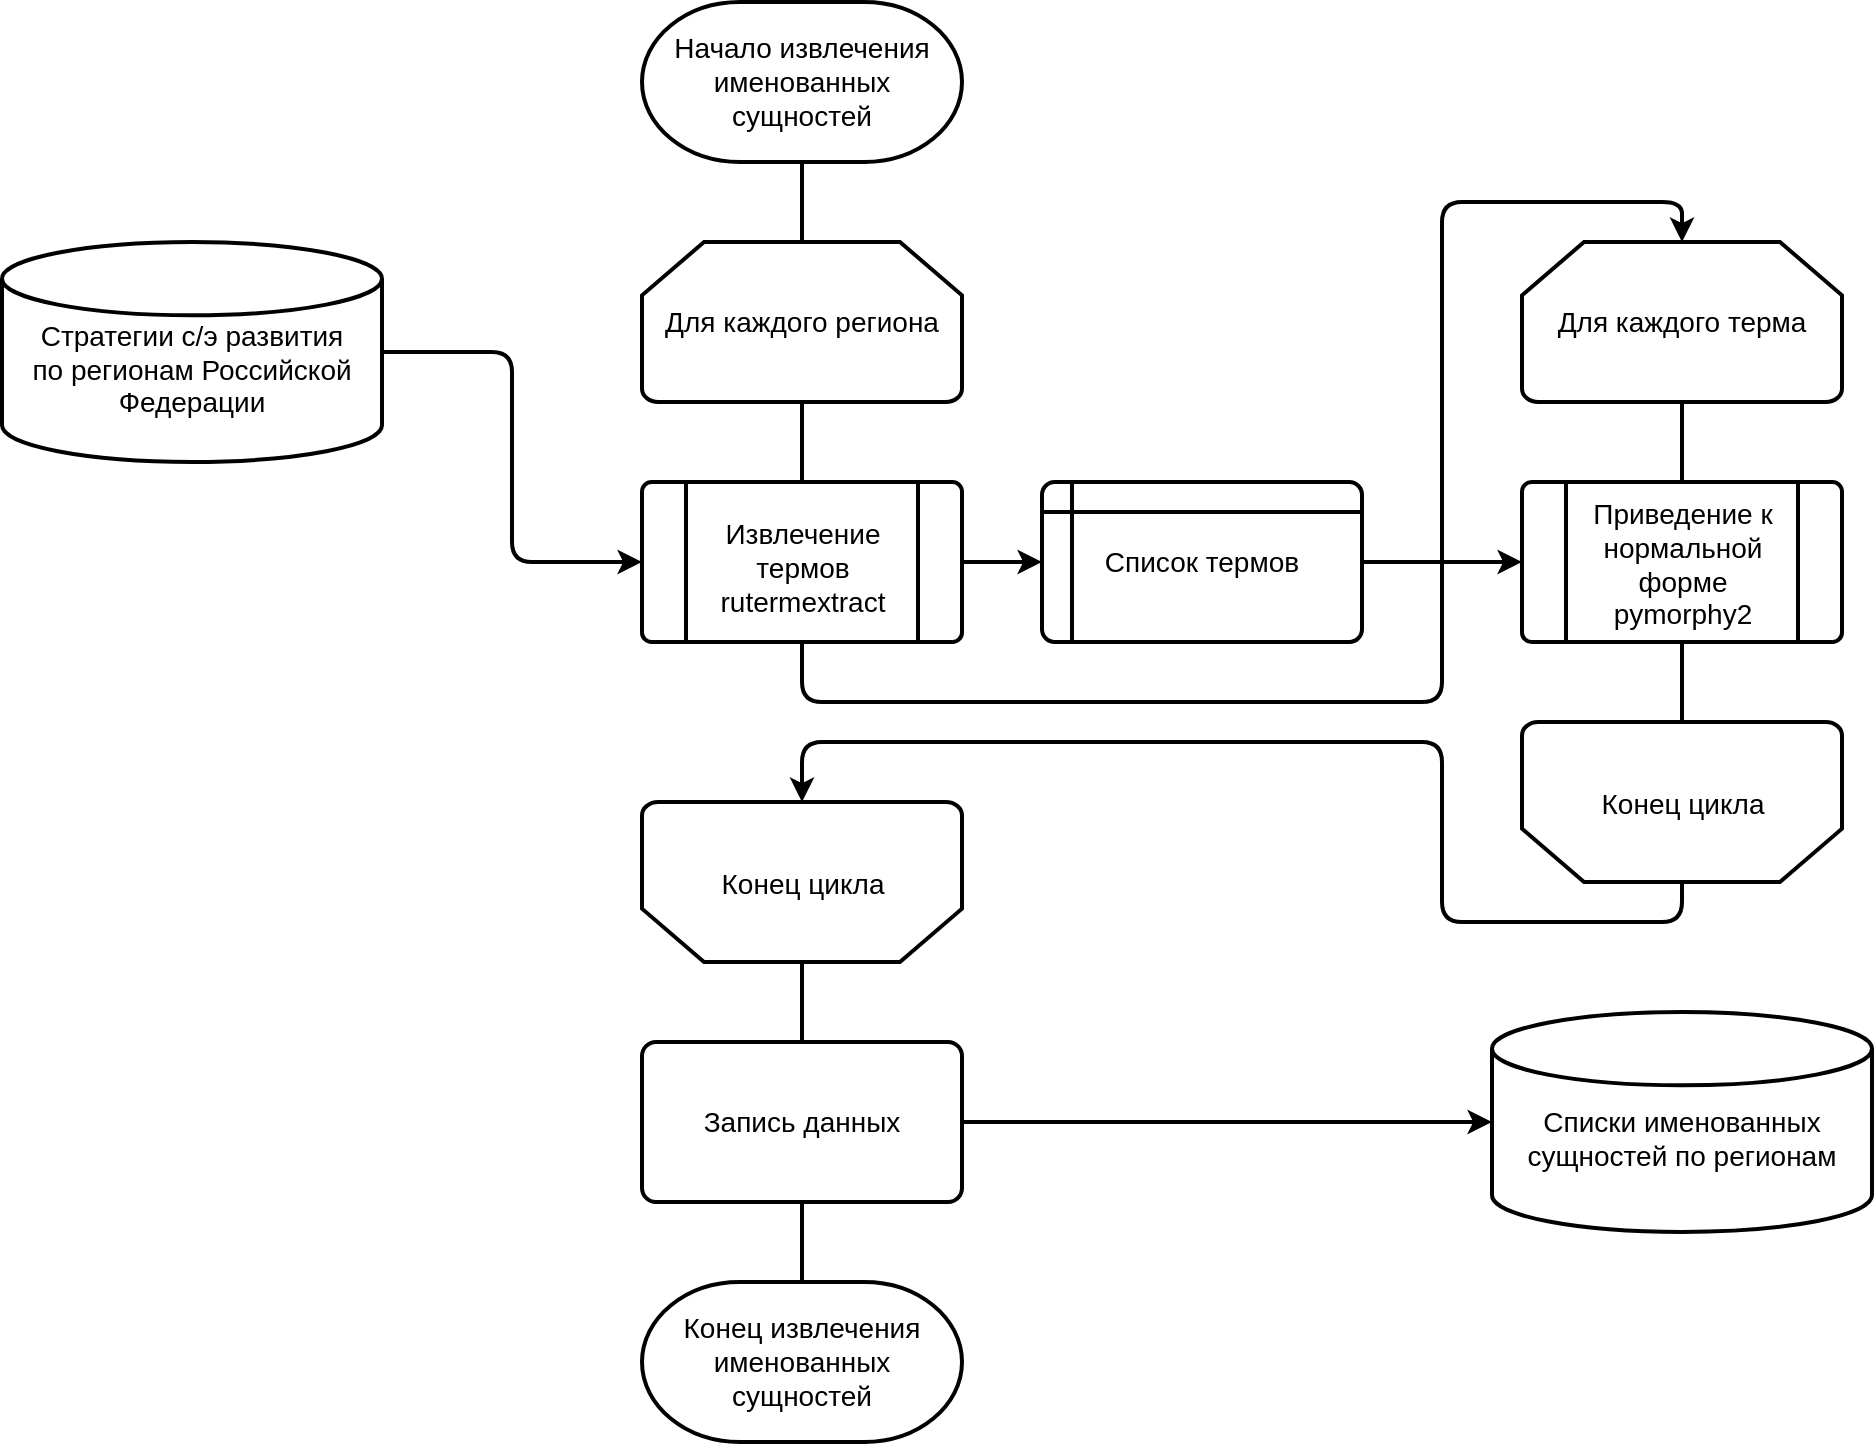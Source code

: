 <mxGraphModel dx="2858" dy="1096" grid="1" gridSize="10" guides="1" tooltips="1" connect="1" arrows="1" fold="1" page="1" pageScale="1" pageWidth="827" pageHeight="1169" math="0" shadow="0">
  <root>
    <mxCell id="0"/>
    <mxCell id="1" parent="0"/>
    <mxCell id="5Bd5JUqJJ80D3uALT8kl-26" style="edgeStyle=orthogonalEdgeStyle;rounded=1;orthogonalLoop=1;jettySize=auto;html=1;exitX=0.5;exitY=1;exitDx=0;exitDy=0;exitPerimeter=0;entryX=0.5;entryY=0;entryDx=0;entryDy=0;entryPerimeter=0;endArrow=none;endFill=0;strokeWidth=2;fontSize=14;" edge="1" parent="1" source="5Bd5JUqJJ80D3uALT8kl-1" target="5Bd5JUqJJ80D3uALT8kl-5">
      <mxGeometry relative="1" as="geometry"/>
    </mxCell>
    <mxCell id="5Bd5JUqJJ80D3uALT8kl-1" value="Начало извлечения&lt;br&gt;именованных сущностей" style="strokeWidth=2;html=1;shape=mxgraph.flowchart.terminator;whiteSpace=wrap;fontSize=14;" vertex="1" parent="1">
      <mxGeometry x="120" y="40" width="160" height="80" as="geometry"/>
    </mxCell>
    <mxCell id="5Bd5JUqJJ80D3uALT8kl-3" value="Конец извлечения&lt;br&gt;именованных сущностей" style="strokeWidth=2;html=1;shape=mxgraph.flowchart.terminator;whiteSpace=wrap;fontSize=14;" vertex="1" parent="1">
      <mxGeometry x="120" y="680" width="160" height="80" as="geometry"/>
    </mxCell>
    <mxCell id="5Bd5JUqJJ80D3uALT8kl-27" style="edgeStyle=orthogonalEdgeStyle;rounded=1;orthogonalLoop=1;jettySize=auto;html=1;exitX=1;exitY=0.5;exitDx=0;exitDy=0;exitPerimeter=0;entryX=0;entryY=0.5;entryDx=0;entryDy=0;endArrow=classic;endFill=1;strokeWidth=2;fontSize=14;" edge="1" parent="1" source="5Bd5JUqJJ80D3uALT8kl-4" target="5Bd5JUqJJ80D3uALT8kl-7">
      <mxGeometry relative="1" as="geometry"/>
    </mxCell>
    <mxCell id="5Bd5JUqJJ80D3uALT8kl-4" value="&lt;div&gt;&lt;br&gt;&lt;/div&gt;&lt;div&gt;Стратегии с/э развития&lt;/div&gt;&lt;div&gt;по регионам Российской&lt;/div&gt;&lt;div&gt;Федерации&lt;br&gt;&lt;/div&gt;" style="strokeWidth=2;html=1;shape=mxgraph.flowchart.database;whiteSpace=wrap;fontSize=14;" vertex="1" parent="1">
      <mxGeometry x="-200" y="160" width="190" height="110" as="geometry"/>
    </mxCell>
    <mxCell id="5Bd5JUqJJ80D3uALT8kl-25" style="edgeStyle=orthogonalEdgeStyle;rounded=1;orthogonalLoop=1;jettySize=auto;html=1;exitX=0.5;exitY=1;exitDx=0;exitDy=0;exitPerimeter=0;entryX=0.5;entryY=0;entryDx=0;entryDy=0;endArrow=none;endFill=0;strokeWidth=2;fontSize=14;" edge="1" parent="1" source="5Bd5JUqJJ80D3uALT8kl-5" target="5Bd5JUqJJ80D3uALT8kl-7">
      <mxGeometry relative="1" as="geometry"/>
    </mxCell>
    <mxCell id="5Bd5JUqJJ80D3uALT8kl-5" value="Для каждого региона" style="strokeWidth=2;html=1;shape=mxgraph.flowchart.loop_limit;whiteSpace=wrap;fontSize=14;" vertex="1" parent="1">
      <mxGeometry x="120" y="160" width="160" height="80" as="geometry"/>
    </mxCell>
    <mxCell id="5Bd5JUqJJ80D3uALT8kl-9" value="" style="group" vertex="1" connectable="0" parent="1">
      <mxGeometry x="120" y="280" width="160" height="80" as="geometry"/>
    </mxCell>
    <mxCell id="5Bd5JUqJJ80D3uALT8kl-7" value="" style="verticalLabelPosition=bottom;verticalAlign=top;html=1;strokeWidth=2;shape=process;whiteSpace=wrap;rounded=1;size=0.14;arcSize=6;fontSize=14;" vertex="1" parent="5Bd5JUqJJ80D3uALT8kl-9">
      <mxGeometry width="160" height="80" as="geometry"/>
    </mxCell>
    <mxCell id="5Bd5JUqJJ80D3uALT8kl-8" value="&lt;div align=&quot;center&quot;&gt;Извлечение&lt;/div&gt;&lt;div align=&quot;center&quot;&gt;термов&lt;/div&gt;&lt;div&gt;rutermextract&lt;br&gt;&lt;/div&gt;" style="text;html=1;resizable=0;points=[];autosize=1;align=center;verticalAlign=top;spacingTop=-4;fontSize=14;" vertex="1" parent="5Bd5JUqJJ80D3uALT8kl-9">
      <mxGeometry x="30" y="15" width="100" height="50" as="geometry"/>
    </mxCell>
    <mxCell id="5Bd5JUqJJ80D3uALT8kl-35" style="edgeStyle=orthogonalEdgeStyle;rounded=1;orthogonalLoop=1;jettySize=auto;html=1;exitX=1;exitY=0.5;exitDx=0;exitDy=0;entryX=0;entryY=0.5;entryDx=0;entryDy=0;endArrow=classic;endFill=1;strokeWidth=2;fontSize=14;jumpStyle=none;jumpSize=6;comic=0;shadow=0;" edge="1" parent="1" source="5Bd5JUqJJ80D3uALT8kl-10" target="5Bd5JUqJJ80D3uALT8kl-13">
      <mxGeometry relative="1" as="geometry"/>
    </mxCell>
    <mxCell id="5Bd5JUqJJ80D3uALT8kl-10" value="Список термов" style="shape=internalStorage;whiteSpace=wrap;html=1;dx=15;dy=15;rounded=1;arcSize=8;strokeWidth=2;fontSize=14;" vertex="1" parent="1">
      <mxGeometry x="320" y="280" width="160" height="80" as="geometry"/>
    </mxCell>
    <mxCell id="5Bd5JUqJJ80D3uALT8kl-20" style="edgeStyle=orthogonalEdgeStyle;rounded=1;orthogonalLoop=1;jettySize=auto;html=1;exitX=0.5;exitY=1;exitDx=0;exitDy=0;exitPerimeter=0;entryX=0.5;entryY=0;entryDx=0;entryDy=0;strokeWidth=2;fontSize=14;endArrow=none;endFill=0;" edge="1" parent="1" source="5Bd5JUqJJ80D3uALT8kl-11" target="5Bd5JUqJJ80D3uALT8kl-13">
      <mxGeometry relative="1" as="geometry"/>
    </mxCell>
    <mxCell id="5Bd5JUqJJ80D3uALT8kl-11" value="Для каждого терма" style="strokeWidth=2;html=1;shape=mxgraph.flowchart.loop_limit;whiteSpace=wrap;fontSize=14;" vertex="1" parent="1">
      <mxGeometry x="560" y="160" width="160" height="80" as="geometry"/>
    </mxCell>
    <mxCell id="5Bd5JUqJJ80D3uALT8kl-15" value="" style="group" vertex="1" connectable="0" parent="1">
      <mxGeometry x="560" y="280" width="160" height="80" as="geometry"/>
    </mxCell>
    <mxCell id="5Bd5JUqJJ80D3uALT8kl-13" value="" style="verticalLabelPosition=bottom;verticalAlign=top;html=1;strokeWidth=2;shape=process;whiteSpace=wrap;rounded=1;size=0.14;arcSize=6;fontSize=14;" vertex="1" parent="5Bd5JUqJJ80D3uALT8kl-15">
      <mxGeometry width="160" height="80" as="geometry"/>
    </mxCell>
    <mxCell id="5Bd5JUqJJ80D3uALT8kl-14" value="&lt;div&gt;Приведение к&lt;/div&gt;&lt;div&gt;нормальной&lt;/div&gt;&lt;div&gt;форме&lt;/div&gt;&lt;div&gt;pymorphy2&lt;br&gt;&lt;/div&gt;" style="text;html=1;resizable=0;points=[];autosize=1;align=center;verticalAlign=top;spacingTop=-4;fontSize=14;" vertex="1" parent="5Bd5JUqJJ80D3uALT8kl-15">
      <mxGeometry x="25" y="5" width="110" height="70" as="geometry"/>
    </mxCell>
    <mxCell id="5Bd5JUqJJ80D3uALT8kl-19" style="edgeStyle=orthogonalEdgeStyle;rounded=1;orthogonalLoop=1;jettySize=auto;html=1;exitX=0.5;exitY=1;exitDx=0;exitDy=0;entryX=0.5;entryY=0;entryDx=0;entryDy=0;entryPerimeter=0;fontSize=14;strokeWidth=2;" edge="1" parent="1" source="5Bd5JUqJJ80D3uALT8kl-7" target="5Bd5JUqJJ80D3uALT8kl-11">
      <mxGeometry relative="1" as="geometry">
        <Array as="points">
          <mxPoint x="200" y="390"/>
          <mxPoint x="520" y="390"/>
          <mxPoint x="520" y="140"/>
          <mxPoint x="640" y="140"/>
        </Array>
      </mxGeometry>
    </mxCell>
    <mxCell id="5Bd5JUqJJ80D3uALT8kl-21" style="edgeStyle=orthogonalEdgeStyle;rounded=1;orthogonalLoop=1;jettySize=auto;html=1;exitX=0.5;exitY=1;exitDx=0;exitDy=0;entryX=0.5;entryY=1;entryDx=0;entryDy=0;entryPerimeter=0;endArrow=none;endFill=0;strokeWidth=2;fontSize=14;" edge="1" parent="1" source="5Bd5JUqJJ80D3uALT8kl-13" target="5Bd5JUqJJ80D3uALT8kl-12">
      <mxGeometry relative="1" as="geometry"/>
    </mxCell>
    <mxCell id="5Bd5JUqJJ80D3uALT8kl-22" value="" style="group" vertex="1" connectable="0" parent="1">
      <mxGeometry x="120" y="440" width="160" height="80" as="geometry"/>
    </mxCell>
    <mxCell id="5Bd5JUqJJ80D3uALT8kl-6" value="" style="strokeWidth=2;html=1;shape=mxgraph.flowchart.loop_limit;whiteSpace=wrap;fontSize=14;rotation=-180;" vertex="1" parent="5Bd5JUqJJ80D3uALT8kl-22">
      <mxGeometry width="160" height="80" as="geometry"/>
    </mxCell>
    <mxCell id="5Bd5JUqJJ80D3uALT8kl-18" value="&lt;div align=&quot;center&quot;&gt;Конец цикла&lt;/div&gt;" style="text;html=1;resizable=0;points=[];autosize=1;align=center;verticalAlign=top;spacingTop=-4;fontSize=14;" vertex="1" parent="5Bd5JUqJJ80D3uALT8kl-22">
      <mxGeometry x="30" y="30" width="100" height="20" as="geometry"/>
    </mxCell>
    <mxCell id="5Bd5JUqJJ80D3uALT8kl-23" value="" style="group" vertex="1" connectable="0" parent="1">
      <mxGeometry x="560" y="400" width="160" height="80" as="geometry"/>
    </mxCell>
    <mxCell id="5Bd5JUqJJ80D3uALT8kl-12" value="" style="strokeWidth=2;html=1;shape=mxgraph.flowchart.loop_limit;whiteSpace=wrap;fontSize=14;rotation=180;" vertex="1" parent="5Bd5JUqJJ80D3uALT8kl-23">
      <mxGeometry width="160" height="80" as="geometry"/>
    </mxCell>
    <mxCell id="5Bd5JUqJJ80D3uALT8kl-16" value="&lt;div align=&quot;center&quot;&gt;Конец цикла&lt;/div&gt;" style="text;html=1;resizable=0;points=[];autosize=1;align=center;verticalAlign=top;spacingTop=-4;fontSize=14;" vertex="1" parent="5Bd5JUqJJ80D3uALT8kl-23">
      <mxGeometry x="30" y="30" width="100" height="20" as="geometry"/>
    </mxCell>
    <mxCell id="5Bd5JUqJJ80D3uALT8kl-24" style="edgeStyle=orthogonalEdgeStyle;rounded=1;orthogonalLoop=1;jettySize=auto;html=1;exitX=0.5;exitY=0;exitDx=0;exitDy=0;exitPerimeter=0;entryX=0.5;entryY=1;entryDx=0;entryDy=0;entryPerimeter=0;endArrow=classic;endFill=1;strokeWidth=2;fontSize=14;" edge="1" parent="1" source="5Bd5JUqJJ80D3uALT8kl-12" target="5Bd5JUqJJ80D3uALT8kl-6">
      <mxGeometry relative="1" as="geometry">
        <Array as="points">
          <mxPoint x="640" y="500"/>
          <mxPoint x="520" y="500"/>
          <mxPoint x="520" y="410"/>
          <mxPoint x="200" y="410"/>
        </Array>
      </mxGeometry>
    </mxCell>
    <mxCell id="5Bd5JUqJJ80D3uALT8kl-29" value="&lt;div&gt;&lt;br&gt;&lt;/div&gt;&lt;div&gt;Списки именованных&lt;/div&gt;&lt;div&gt;сущностей по регионам&lt;br&gt;&lt;/div&gt;" style="strokeWidth=2;html=1;shape=mxgraph.flowchart.database;whiteSpace=wrap;fontSize=14;" vertex="1" parent="1">
      <mxGeometry x="545" y="545" width="190" height="110" as="geometry"/>
    </mxCell>
    <mxCell id="5Bd5JUqJJ80D3uALT8kl-31" style="edgeStyle=orthogonalEdgeStyle;rounded=1;orthogonalLoop=1;jettySize=auto;html=1;exitX=1;exitY=0.5;exitDx=0;exitDy=0;entryX=0;entryY=0.5;entryDx=0;entryDy=0;entryPerimeter=0;endArrow=classic;endFill=1;strokeWidth=2;fontSize=14;" edge="1" parent="1" source="5Bd5JUqJJ80D3uALT8kl-30" target="5Bd5JUqJJ80D3uALT8kl-29">
      <mxGeometry relative="1" as="geometry"/>
    </mxCell>
    <mxCell id="5Bd5JUqJJ80D3uALT8kl-32" style="edgeStyle=orthogonalEdgeStyle;rounded=1;orthogonalLoop=1;jettySize=auto;html=1;exitX=0.5;exitY=1;exitDx=0;exitDy=0;entryX=0.5;entryY=0;entryDx=0;entryDy=0;entryPerimeter=0;endArrow=none;endFill=0;strokeWidth=2;fontSize=14;" edge="1" parent="1" source="5Bd5JUqJJ80D3uALT8kl-30" target="5Bd5JUqJJ80D3uALT8kl-3">
      <mxGeometry relative="1" as="geometry"/>
    </mxCell>
    <mxCell id="5Bd5JUqJJ80D3uALT8kl-30" value="Запись данных" style="rounded=1;whiteSpace=wrap;html=1;absoluteArcSize=1;arcSize=14;strokeWidth=2;fontSize=14;" vertex="1" parent="1">
      <mxGeometry x="120" y="560" width="160" height="80" as="geometry"/>
    </mxCell>
    <mxCell id="5Bd5JUqJJ80D3uALT8kl-33" style="edgeStyle=orthogonalEdgeStyle;rounded=1;orthogonalLoop=1;jettySize=auto;html=1;exitX=0.5;exitY=0;exitDx=0;exitDy=0;exitPerimeter=0;entryX=0.5;entryY=0;entryDx=0;entryDy=0;endArrow=none;endFill=0;strokeWidth=2;fontSize=14;" edge="1" parent="1" source="5Bd5JUqJJ80D3uALT8kl-6" target="5Bd5JUqJJ80D3uALT8kl-30">
      <mxGeometry relative="1" as="geometry"/>
    </mxCell>
    <mxCell id="5Bd5JUqJJ80D3uALT8kl-34" style="edgeStyle=orthogonalEdgeStyle;rounded=1;orthogonalLoop=1;jettySize=auto;html=1;exitX=1;exitY=0.5;exitDx=0;exitDy=0;entryX=0;entryY=0.5;entryDx=0;entryDy=0;endArrow=classic;endFill=1;strokeWidth=2;fontSize=14;" edge="1" parent="1" source="5Bd5JUqJJ80D3uALT8kl-7" target="5Bd5JUqJJ80D3uALT8kl-10">
      <mxGeometry relative="1" as="geometry"/>
    </mxCell>
  </root>
</mxGraphModel>

